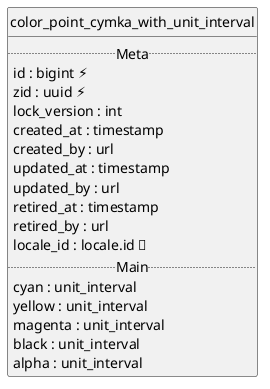 @startuml uml
skinparam monochrome true
skinparam linetype ortho
hide circle

entity color_point_cymka_with_unit_interval {
  .. Meta ..
  id : bigint ⚡
  zid : uuid ⚡
  lock_version : int
  created_at : timestamp
  created_by : url
  updated_at : timestamp
  updated_by : url
  retired_at : timestamp
  retired_by : url
  locale_id : locale.id 🔑
  .. Main ..
  cyan : unit_interval
  yellow : unit_interval
  magenta : unit_interval
  black : unit_interval
  alpha : unit_interval
}

@enduml
